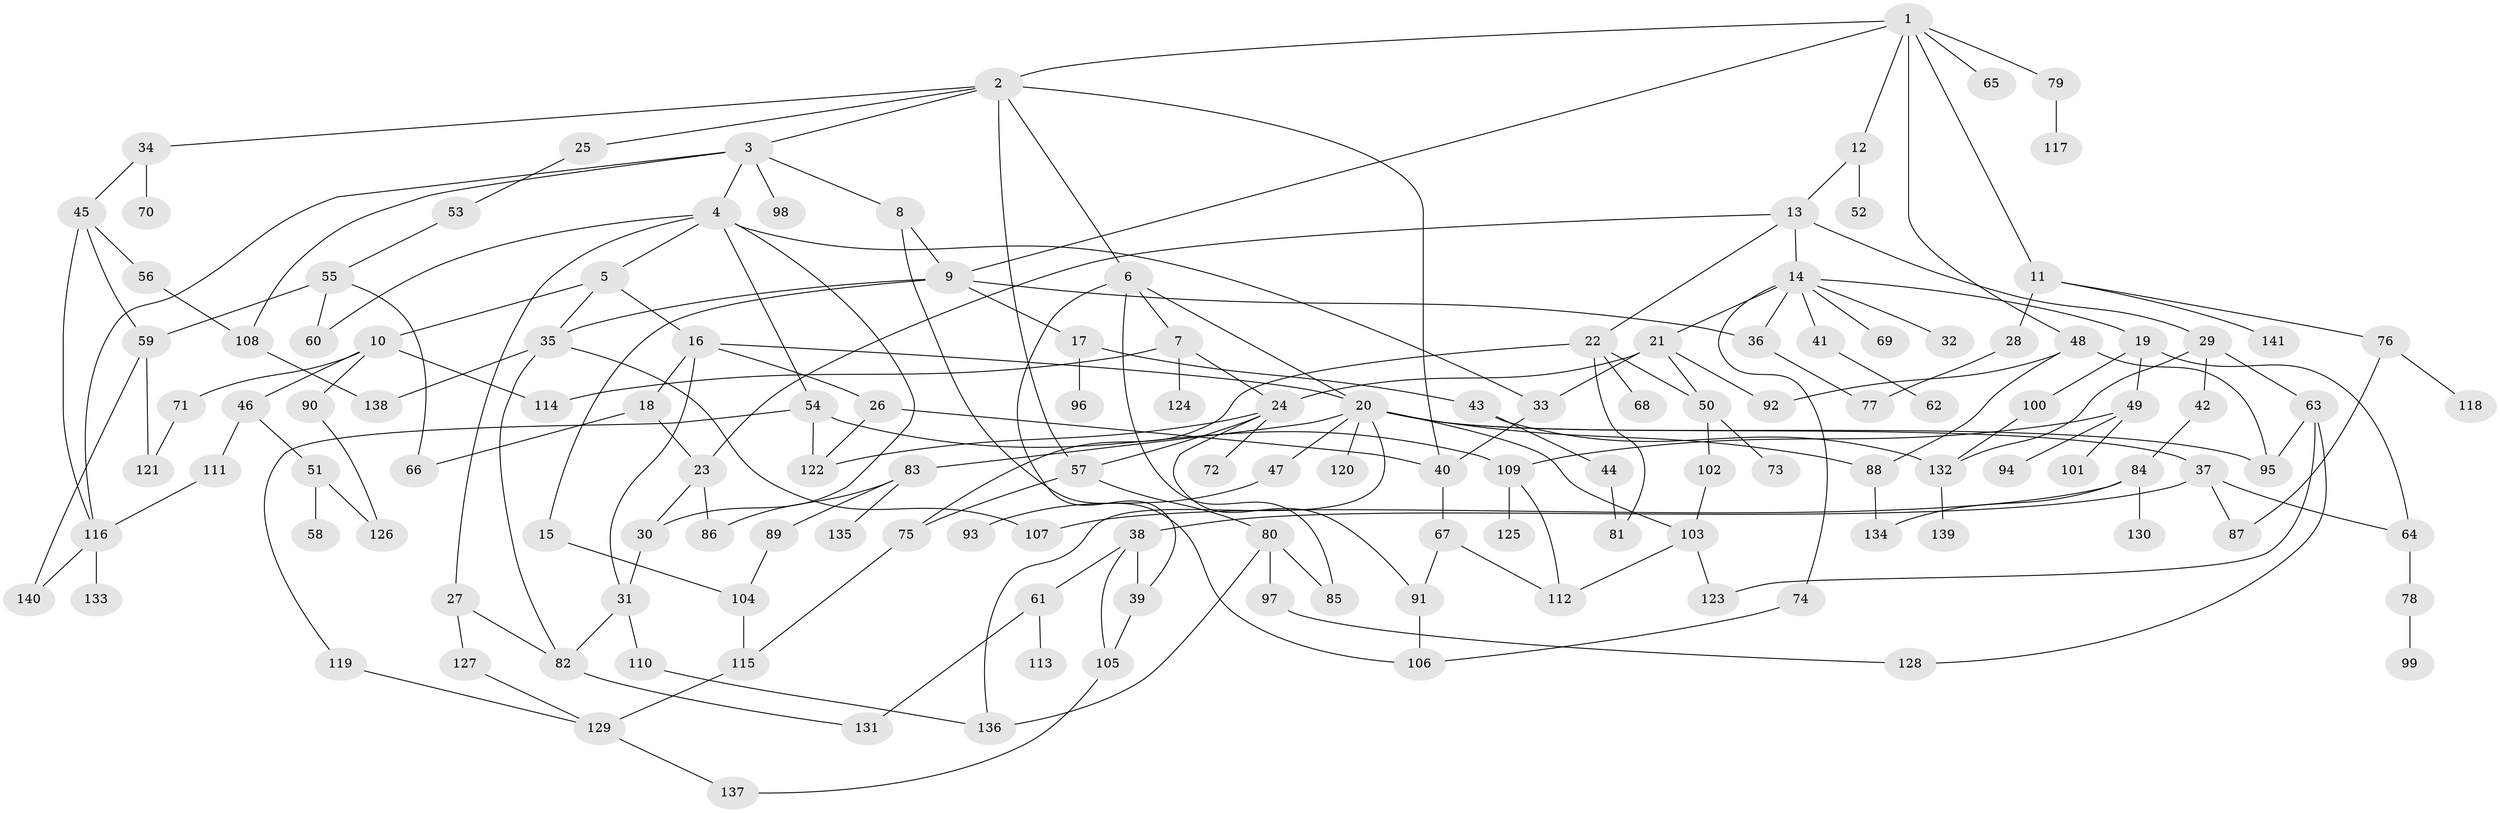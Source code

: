 // coarse degree distribution, {8: 0.02040816326530612, 7: 0.05102040816326531, 6: 0.04081632653061224, 13: 0.01020408163265306, 4: 0.17346938775510204, 11: 0.01020408163265306, 3: 0.15306122448979592, 5: 0.07142857142857142, 2: 0.25510204081632654, 1: 0.21428571428571427}
// Generated by graph-tools (version 1.1) at 2025/41/03/06/25 10:41:31]
// undirected, 141 vertices, 202 edges
graph export_dot {
graph [start="1"]
  node [color=gray90,style=filled];
  1;
  2;
  3;
  4;
  5;
  6;
  7;
  8;
  9;
  10;
  11;
  12;
  13;
  14;
  15;
  16;
  17;
  18;
  19;
  20;
  21;
  22;
  23;
  24;
  25;
  26;
  27;
  28;
  29;
  30;
  31;
  32;
  33;
  34;
  35;
  36;
  37;
  38;
  39;
  40;
  41;
  42;
  43;
  44;
  45;
  46;
  47;
  48;
  49;
  50;
  51;
  52;
  53;
  54;
  55;
  56;
  57;
  58;
  59;
  60;
  61;
  62;
  63;
  64;
  65;
  66;
  67;
  68;
  69;
  70;
  71;
  72;
  73;
  74;
  75;
  76;
  77;
  78;
  79;
  80;
  81;
  82;
  83;
  84;
  85;
  86;
  87;
  88;
  89;
  90;
  91;
  92;
  93;
  94;
  95;
  96;
  97;
  98;
  99;
  100;
  101;
  102;
  103;
  104;
  105;
  106;
  107;
  108;
  109;
  110;
  111;
  112;
  113;
  114;
  115;
  116;
  117;
  118;
  119;
  120;
  121;
  122;
  123;
  124;
  125;
  126;
  127;
  128;
  129;
  130;
  131;
  132;
  133;
  134;
  135;
  136;
  137;
  138;
  139;
  140;
  141;
  1 -- 2;
  1 -- 11;
  1 -- 12;
  1 -- 48;
  1 -- 65;
  1 -- 79;
  1 -- 9;
  2 -- 3;
  2 -- 6;
  2 -- 25;
  2 -- 34;
  2 -- 40;
  2 -- 57;
  3 -- 4;
  3 -- 8;
  3 -- 98;
  3 -- 108;
  3 -- 116;
  4 -- 5;
  4 -- 27;
  4 -- 33;
  4 -- 54;
  4 -- 60;
  4 -- 30;
  5 -- 10;
  5 -- 16;
  5 -- 35;
  6 -- 7;
  6 -- 39;
  6 -- 85;
  6 -- 20;
  7 -- 114;
  7 -- 124;
  7 -- 24;
  8 -- 9;
  8 -- 106;
  9 -- 15;
  9 -- 17;
  9 -- 35;
  9 -- 36;
  10 -- 46;
  10 -- 71;
  10 -- 90;
  10 -- 114;
  11 -- 28;
  11 -- 76;
  11 -- 141;
  12 -- 13;
  12 -- 52;
  13 -- 14;
  13 -- 22;
  13 -- 23;
  13 -- 29;
  14 -- 19;
  14 -- 21;
  14 -- 32;
  14 -- 41;
  14 -- 69;
  14 -- 74;
  14 -- 36;
  15 -- 104;
  16 -- 18;
  16 -- 20;
  16 -- 26;
  16 -- 31;
  17 -- 43;
  17 -- 96;
  18 -- 66;
  18 -- 23;
  19 -- 49;
  19 -- 64;
  19 -- 100;
  20 -- 37;
  20 -- 47;
  20 -- 83;
  20 -- 88;
  20 -- 103;
  20 -- 120;
  20 -- 136;
  20 -- 95;
  21 -- 24;
  21 -- 50;
  21 -- 92;
  21 -- 33;
  22 -- 68;
  22 -- 81;
  22 -- 50;
  22 -- 75;
  23 -- 30;
  23 -- 86;
  24 -- 57;
  24 -- 72;
  24 -- 91;
  24 -- 122;
  25 -- 53;
  26 -- 40;
  26 -- 122;
  27 -- 127;
  27 -- 82;
  28 -- 77;
  29 -- 42;
  29 -- 63;
  29 -- 132;
  30 -- 31;
  31 -- 110;
  31 -- 82;
  33 -- 40;
  34 -- 45;
  34 -- 70;
  35 -- 82;
  35 -- 107;
  35 -- 138;
  36 -- 77;
  37 -- 38;
  37 -- 87;
  37 -- 64;
  38 -- 61;
  38 -- 105;
  38 -- 39;
  39 -- 105;
  40 -- 67;
  41 -- 62;
  42 -- 84;
  43 -- 44;
  43 -- 132;
  44 -- 81;
  45 -- 56;
  45 -- 59;
  45 -- 116;
  46 -- 51;
  46 -- 111;
  47 -- 93;
  48 -- 95;
  48 -- 92;
  48 -- 88;
  49 -- 94;
  49 -- 101;
  49 -- 109;
  50 -- 73;
  50 -- 102;
  51 -- 58;
  51 -- 126;
  53 -- 55;
  54 -- 109;
  54 -- 119;
  54 -- 122;
  55 -- 60;
  55 -- 66;
  55 -- 59;
  56 -- 108;
  57 -- 75;
  57 -- 80;
  59 -- 121;
  59 -- 140;
  61 -- 113;
  61 -- 131;
  63 -- 123;
  63 -- 128;
  63 -- 95;
  64 -- 78;
  67 -- 91;
  67 -- 112;
  71 -- 121;
  74 -- 106;
  75 -- 115;
  76 -- 118;
  76 -- 87;
  78 -- 99;
  79 -- 117;
  80 -- 97;
  80 -- 136;
  80 -- 85;
  82 -- 131;
  83 -- 86;
  83 -- 89;
  83 -- 135;
  84 -- 130;
  84 -- 134;
  84 -- 107;
  88 -- 134;
  89 -- 104;
  90 -- 126;
  91 -- 106;
  97 -- 128;
  100 -- 132;
  102 -- 103;
  103 -- 112;
  103 -- 123;
  104 -- 115;
  105 -- 137;
  108 -- 138;
  109 -- 125;
  109 -- 112;
  110 -- 136;
  111 -- 116;
  115 -- 129;
  116 -- 133;
  116 -- 140;
  119 -- 129;
  127 -- 129;
  129 -- 137;
  132 -- 139;
}
